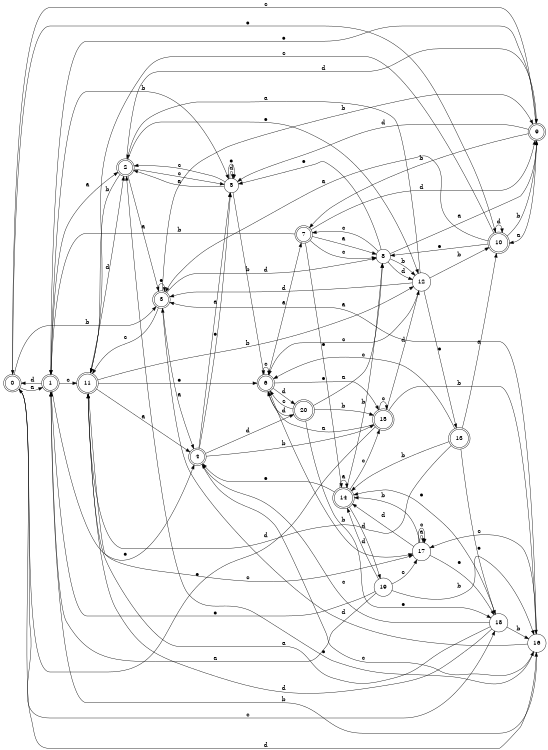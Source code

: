digraph n17_8 {
__start0 [label="" shape="none"];

rankdir=LR;
size="8,5";

s0 [style="rounded,filled", color="black", fillcolor="white" shape="doublecircle", label="0"];
s1 [style="rounded,filled", color="black", fillcolor="white" shape="doublecircle", label="1"];
s2 [style="rounded,filled", color="black", fillcolor="white" shape="doublecircle", label="2"];
s3 [style="rounded,filled", color="black", fillcolor="white" shape="doublecircle", label="3"];
s4 [style="rounded,filled", color="black", fillcolor="white" shape="doublecircle", label="4"];
s5 [style="filled", color="black", fillcolor="white" shape="circle", label="5"];
s6 [style="rounded,filled", color="black", fillcolor="white" shape="doublecircle", label="6"];
s7 [style="rounded,filled", color="black", fillcolor="white" shape="doublecircle", label="7"];
s8 [style="filled", color="black", fillcolor="white" shape="circle", label="8"];
s9 [style="rounded,filled", color="black", fillcolor="white" shape="doublecircle", label="9"];
s10 [style="rounded,filled", color="black", fillcolor="white" shape="doublecircle", label="10"];
s11 [style="rounded,filled", color="black", fillcolor="white" shape="doublecircle", label="11"];
s12 [style="filled", color="black", fillcolor="white" shape="circle", label="12"];
s13 [style="rounded,filled", color="black", fillcolor="white" shape="doublecircle", label="13"];
s14 [style="rounded,filled", color="black", fillcolor="white" shape="doublecircle", label="14"];
s15 [style="rounded,filled", color="black", fillcolor="white" shape="doublecircle", label="15"];
s16 [style="filled", color="black", fillcolor="white" shape="circle", label="16"];
s17 [style="filled", color="black", fillcolor="white" shape="circle", label="17"];
s18 [style="filled", color="black", fillcolor="white" shape="circle", label="18"];
s19 [style="filled", color="black", fillcolor="white" shape="circle", label="19"];
s20 [style="rounded,filled", color="black", fillcolor="white" shape="doublecircle", label="20"];
s0 -> s1 [label="a"];
s0 -> s3 [label="b"];
s0 -> s18 [label="c"];
s0 -> s16 [label="d"];
s0 -> s10 [label="e"];
s1 -> s2 [label="a"];
s1 -> s5 [label="b"];
s1 -> s11 [label="c"];
s1 -> s0 [label="d"];
s1 -> s4 [label="e"];
s2 -> s3 [label="a"];
s2 -> s11 [label="b"];
s2 -> s5 [label="c"];
s2 -> s9 [label="d"];
s2 -> s12 [label="e"];
s3 -> s4 [label="a"];
s3 -> s9 [label="b"];
s3 -> s11 [label="c"];
s3 -> s8 [label="d"];
s3 -> s3 [label="e"];
s4 -> s5 [label="a"];
s4 -> s15 [label="b"];
s4 -> s16 [label="c"];
s4 -> s20 [label="d"];
s4 -> s5 [label="e"];
s5 -> s2 [label="a"];
s5 -> s6 [label="b"];
s5 -> s2 [label="c"];
s5 -> s5 [label="d"];
s5 -> s5 [label="e"];
s6 -> s7 [label="a"];
s6 -> s17 [label="b"];
s6 -> s6 [label="c"];
s6 -> s20 [label="d"];
s6 -> s15 [label="e"];
s7 -> s8 [label="a"];
s7 -> s1 [label="b"];
s7 -> s8 [label="c"];
s7 -> s9 [label="d"];
s7 -> s14 [label="e"];
s8 -> s9 [label="a"];
s8 -> s12 [label="b"];
s8 -> s7 [label="c"];
s8 -> s12 [label="d"];
s8 -> s5 [label="e"];
s9 -> s10 [label="a"];
s9 -> s7 [label="b"];
s9 -> s0 [label="c"];
s9 -> s5 [label="d"];
s9 -> s1 [label="e"];
s10 -> s3 [label="a"];
s10 -> s9 [label="b"];
s10 -> s11 [label="c"];
s10 -> s10 [label="d"];
s10 -> s8 [label="e"];
s11 -> s4 [label="a"];
s11 -> s12 [label="b"];
s11 -> s17 [label="c"];
s11 -> s2 [label="d"];
s11 -> s6 [label="e"];
s12 -> s2 [label="a"];
s12 -> s10 [label="b"];
s12 -> s6 [label="c"];
s12 -> s3 [label="d"];
s12 -> s13 [label="e"];
s13 -> s10 [label="a"];
s13 -> s14 [label="b"];
s13 -> s6 [label="c"];
s13 -> s11 [label="d"];
s13 -> s18 [label="e"];
s14 -> s14 [label="a"];
s14 -> s8 [label="b"];
s14 -> s15 [label="c"];
s14 -> s19 [label="d"];
s14 -> s4 [label="e"];
s15 -> s6 [label="a"];
s15 -> s16 [label="b"];
s15 -> s15 [label="c"];
s15 -> s12 [label="d"];
s15 -> s0 [label="e"];
s16 -> s3 [label="a"];
s16 -> s1 [label="b"];
s16 -> s17 [label="c"];
s16 -> s3 [label="d"];
s16 -> s2 [label="e"];
s17 -> s17 [label="a"];
s17 -> s14 [label="b"];
s17 -> s17 [label="c"];
s17 -> s14 [label="d"];
s17 -> s18 [label="e"];
s18 -> s11 [label="a"];
s18 -> s16 [label="b"];
s18 -> s4 [label="c"];
s18 -> s11 [label="d"];
s18 -> s14 [label="e"];
s19 -> s1 [label="a"];
s19 -> s16 [label="b"];
s19 -> s17 [label="c"];
s19 -> s14 [label="d"];
s19 -> s1 [label="e"];
s20 -> s8 [label="a"];
s20 -> s15 [label="b"];
s20 -> s6 [label="c"];
s20 -> s6 [label="d"];
s20 -> s18 [label="e"];

}